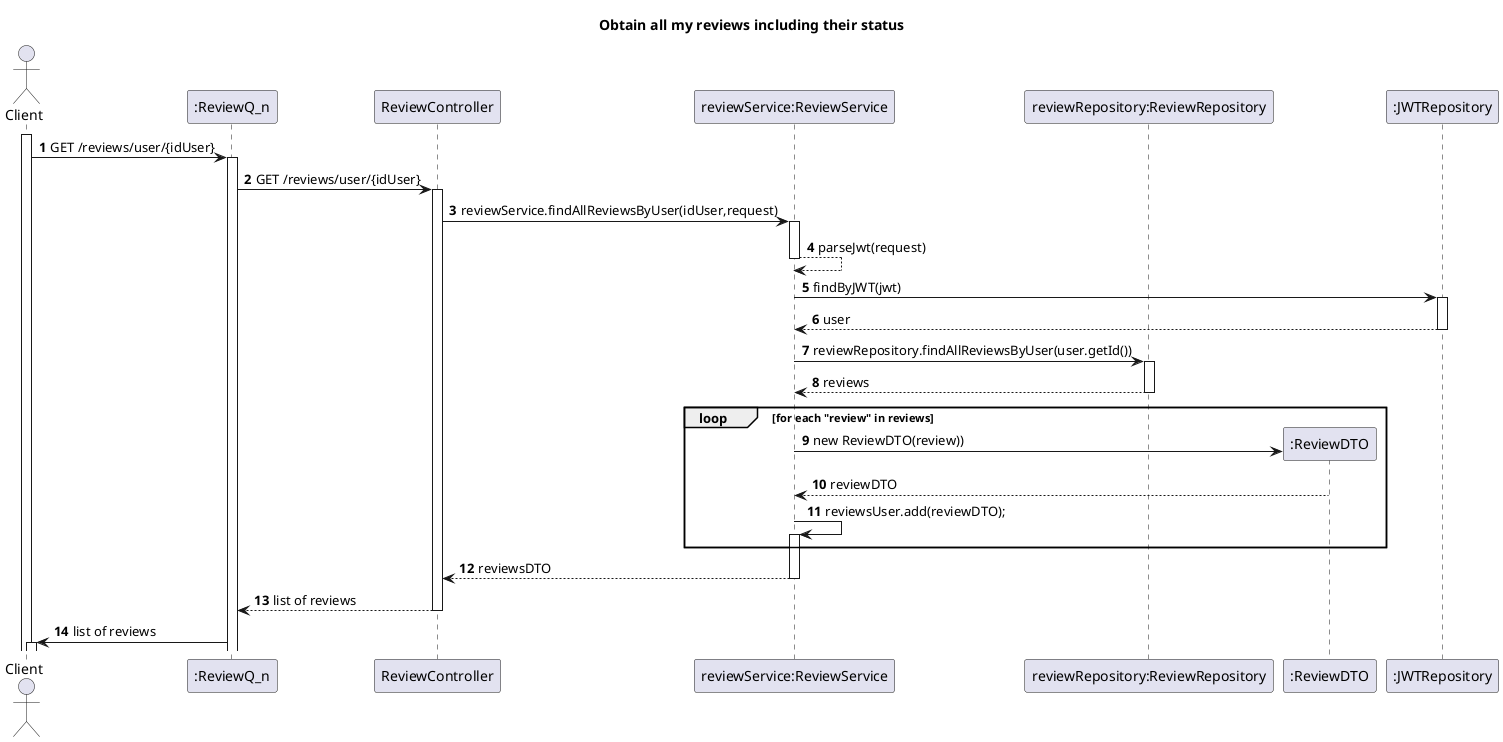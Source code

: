 @startuml
'https://plantuml.com/sequence-diagram

title Obtain all my reviews including their status
autoactivate on
autonumber

actor "Client" as Client
participant ":ReviewQ_n" as reviewQ
participant "ReviewController" as Ctrl
participant "reviewService:ReviewService" as service
participant "reviewRepository:ReviewRepository" as Repo
participant ":ReviewDTO" as reviewDTO
participant ":JWTRepository" as jwtRepository

activate Client

Client -> reviewQ : GET /reviews/user/{idUser}
reviewQ -> Ctrl: GET /reviews/user/{idUser}
Ctrl -> service : reviewService.findAllReviewsByUser(idUser,request)
service --> service : parseJwt(request)
service -> jwtRepository: findByJWT(jwt)
jwtRepository --> service: user
service -> Repo: reviewRepository.findAllReviewsByUser(user.getId())
Repo --> service: reviews
loop for each "review" in reviews

    service -> reviewDTO**: new ReviewDTO(review))
    reviewDTO --> service: reviewDTO
    service -> service: reviewsUser.add(reviewDTO);
end loop
service --> Ctrl: reviewsDTO
Ctrl --> reviewQ: list of reviews
reviewQ -> Client: list of reviews

@enduml
